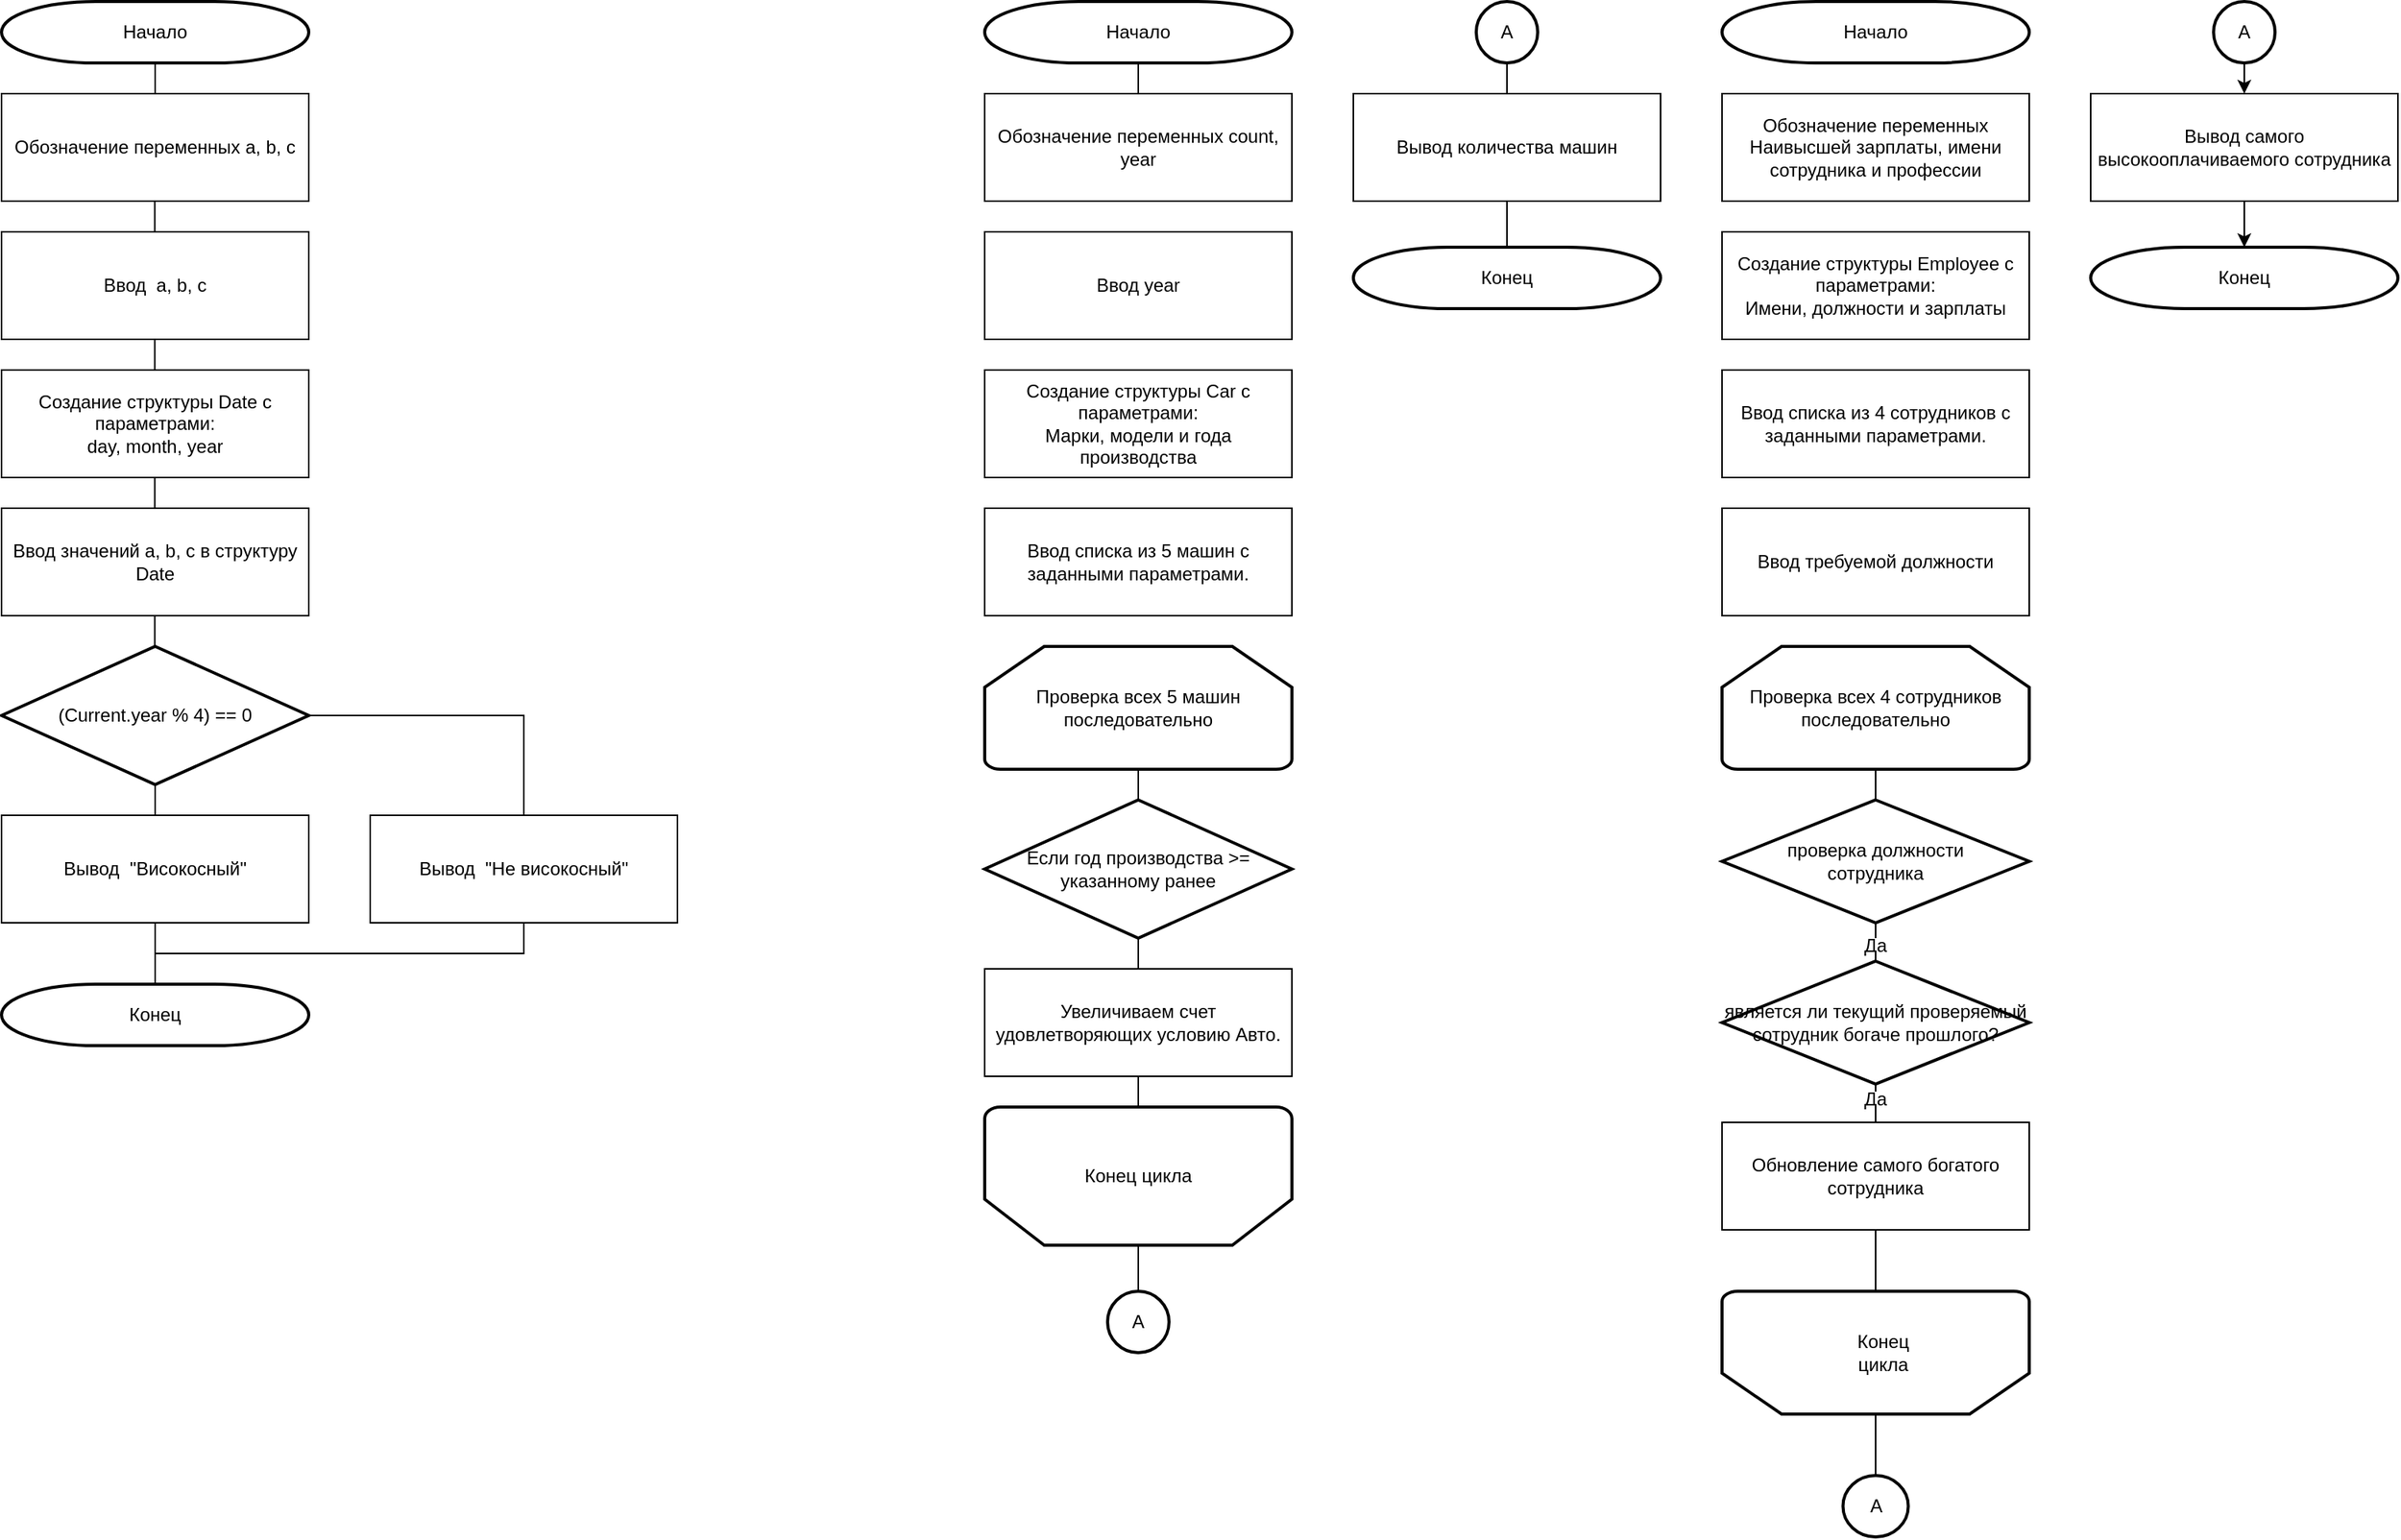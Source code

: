 <mxfile version="28.2.8">
  <diagram name="Страница — 1" id="2h7scUZYDOleVT9eCr8h">
    <mxGraphModel dx="843" dy="850" grid="1" gridSize="10" guides="1" tooltips="1" connect="1" arrows="1" fold="1" page="1" pageScale="1" pageWidth="850" pageHeight="1100" math="0" shadow="0">
      <root>
        <mxCell id="0" />
        <mxCell id="1" parent="0" />
        <mxCell id="y-ymg7cGG5x9sL3NGXeE-1" value="Начало" style="strokeWidth=2;html=1;shape=mxgraph.flowchart.terminator;whiteSpace=wrap;" vertex="1" parent="1">
          <mxGeometry x="80" y="40" width="200" height="40" as="geometry" />
        </mxCell>
        <mxCell id="y-ymg7cGG5x9sL3NGXeE-2" value="(Current.year % 4) == 0" style="strokeWidth=2;html=1;shape=mxgraph.flowchart.decision;whiteSpace=wrap;" vertex="1" parent="1">
          <mxGeometry x="80" y="460" width="200" height="90" as="geometry" />
        </mxCell>
        <mxCell id="y-ymg7cGG5x9sL3NGXeE-3" value="" style="endArrow=none;html=1;rounded=0;entryX=0.5;entryY=1;entryDx=0;entryDy=0;entryPerimeter=0;exitX=0.5;exitY=0;exitDx=0;exitDy=0;" edge="1" parent="1" target="y-ymg7cGG5x9sL3NGXeE-1">
          <mxGeometry width="50" height="50" relative="1" as="geometry">
            <mxPoint x="180" y="100" as="sourcePoint" />
            <mxPoint x="550" y="330" as="targetPoint" />
          </mxGeometry>
        </mxCell>
        <mxCell id="y-ymg7cGG5x9sL3NGXeE-4" value="" style="endArrow=none;html=1;rounded=0;entryX=0.5;entryY=1;entryDx=0;entryDy=0;entryPerimeter=0;exitX=0.5;exitY=0;exitDx=0;exitDy=0;" edge="1" parent="1">
          <mxGeometry width="50" height="50" relative="1" as="geometry">
            <mxPoint x="179.76" y="190" as="sourcePoint" />
            <mxPoint x="179.76" y="170" as="targetPoint" />
          </mxGeometry>
        </mxCell>
        <mxCell id="y-ymg7cGG5x9sL3NGXeE-5" value="" style="endArrow=none;html=1;rounded=0;entryX=0.5;entryY=1;entryDx=0;entryDy=0;entryPerimeter=0;exitX=0.5;exitY=0;exitDx=0;exitDy=0;" edge="1" parent="1">
          <mxGeometry width="50" height="50" relative="1" as="geometry">
            <mxPoint x="179.76" y="280" as="sourcePoint" />
            <mxPoint x="179.76" y="260" as="targetPoint" />
          </mxGeometry>
        </mxCell>
        <mxCell id="y-ymg7cGG5x9sL3NGXeE-6" value="" style="endArrow=none;html=1;rounded=0;entryX=0.5;entryY=1;entryDx=0;entryDy=0;entryPerimeter=0;exitX=0.5;exitY=0;exitDx=0;exitDy=0;" edge="1" parent="1">
          <mxGeometry width="50" height="50" relative="1" as="geometry">
            <mxPoint x="179.76" y="370" as="sourcePoint" />
            <mxPoint x="179.76" y="350" as="targetPoint" />
          </mxGeometry>
        </mxCell>
        <mxCell id="y-ymg7cGG5x9sL3NGXeE-7" value="" style="endArrow=none;html=1;rounded=0;entryX=0.5;entryY=1;entryDx=0;entryDy=0;entryPerimeter=0;exitX=0.5;exitY=0;exitDx=0;exitDy=0;" edge="1" parent="1">
          <mxGeometry width="50" height="50" relative="1" as="geometry">
            <mxPoint x="179.76" y="460" as="sourcePoint" />
            <mxPoint x="179.76" y="440" as="targetPoint" />
          </mxGeometry>
        </mxCell>
        <mxCell id="y-ymg7cGG5x9sL3NGXeE-8" value="" style="endArrow=none;html=1;rounded=0;entryX=0.5;entryY=1;entryDx=0;entryDy=0;entryPerimeter=0;exitX=0.5;exitY=0;exitDx=0;exitDy=0;" edge="1" parent="1" target="y-ymg7cGG5x9sL3NGXeE-2">
          <mxGeometry width="50" height="50" relative="1" as="geometry">
            <mxPoint x="180" y="570" as="sourcePoint" />
            <mxPoint x="100" y="550" as="targetPoint" />
          </mxGeometry>
        </mxCell>
        <mxCell id="y-ymg7cGG5x9sL3NGXeE-9" value="" style="endArrow=none;html=1;rounded=0;entryX=1;entryY=0.5;entryDx=0;entryDy=0;entryPerimeter=0;exitX=0.5;exitY=0;exitDx=0;exitDy=0;" edge="1" parent="1" source="y-ymg7cGG5x9sL3NGXeE-26" target="y-ymg7cGG5x9sL3NGXeE-2">
          <mxGeometry width="50" height="50" relative="1" as="geometry">
            <mxPoint x="340" y="570" as="sourcePoint" />
            <mxPoint x="370" y="490" as="targetPoint" />
            <Array as="points">
              <mxPoint x="420" y="505" />
            </Array>
          </mxGeometry>
        </mxCell>
        <mxCell id="y-ymg7cGG5x9sL3NGXeE-10" value="" style="endArrow=none;html=1;rounded=0;exitX=0.5;exitY=0;exitDx=0;exitDy=0;exitPerimeter=0;entryX=0.5;entryY=1;entryDx=0;entryDy=0;" edge="1" parent="1" target="y-ymg7cGG5x9sL3NGXeE-26">
          <mxGeometry width="50" height="50" relative="1" as="geometry">
            <mxPoint x="180" y="660" as="sourcePoint" />
            <mxPoint x="340" y="640" as="targetPoint" />
            <Array as="points">
              <mxPoint x="420" y="660" />
            </Array>
          </mxGeometry>
        </mxCell>
        <mxCell id="y-ymg7cGG5x9sL3NGXeE-11" value="" style="endArrow=none;html=1;rounded=0;entryX=0.5;entryY=1;entryDx=0;entryDy=0;exitX=0.5;exitY=0;exitDx=0;exitDy=0;exitPerimeter=0;" edge="1" parent="1" source="y-ymg7cGG5x9sL3NGXeE-27">
          <mxGeometry width="50" height="50" relative="1" as="geometry">
            <mxPoint x="180" y="670" as="sourcePoint" />
            <mxPoint x="180" y="640" as="targetPoint" />
          </mxGeometry>
        </mxCell>
        <mxCell id="y-ymg7cGG5x9sL3NGXeE-12" value="Начало" style="strokeWidth=2;html=1;shape=mxgraph.flowchart.terminator;whiteSpace=wrap;" vertex="1" parent="1">
          <mxGeometry x="720" y="40" width="200" height="40" as="geometry" />
        </mxCell>
        <mxCell id="y-ymg7cGG5x9sL3NGXeE-13" value="" style="endArrow=none;html=1;rounded=0;entryX=0.5;entryY=1;entryDx=0;entryDy=0;entryPerimeter=0;exitX=0.5;exitY=0;exitDx=0;exitDy=0;" edge="1" parent="1" target="y-ymg7cGG5x9sL3NGXeE-12">
          <mxGeometry width="50" height="50" relative="1" as="geometry">
            <mxPoint x="820" y="100" as="sourcePoint" />
            <mxPoint x="1190" y="330" as="targetPoint" />
          </mxGeometry>
        </mxCell>
        <mxCell id="y-ymg7cGG5x9sL3NGXeE-14" value="Проверка всех 5 машин последовательно" style="strokeWidth=2;html=1;shape=mxgraph.flowchart.loop_limit;whiteSpace=wrap;" vertex="1" parent="1">
          <mxGeometry x="720" y="460" width="200" height="80" as="geometry" />
        </mxCell>
        <mxCell id="y-ymg7cGG5x9sL3NGXeE-15" value="Если год производства &amp;gt;= указанному ранее" style="strokeWidth=2;html=1;shape=mxgraph.flowchart.decision;whiteSpace=wrap;" vertex="1" parent="1">
          <mxGeometry x="720" y="560" width="200" height="90" as="geometry" />
        </mxCell>
        <mxCell id="y-ymg7cGG5x9sL3NGXeE-16" value="" style="endArrow=none;html=1;rounded=0;entryX=0.5;entryY=1;entryDx=0;entryDy=0;entryPerimeter=0;exitX=0.5;exitY=0;exitDx=0;exitDy=0;exitPerimeter=0;" edge="1" parent="1" source="y-ymg7cGG5x9sL3NGXeE-15" target="y-ymg7cGG5x9sL3NGXeE-14">
          <mxGeometry width="50" height="50" relative="1" as="geometry">
            <mxPoint x="870" y="610" as="sourcePoint" />
            <mxPoint x="920" y="560" as="targetPoint" />
          </mxGeometry>
        </mxCell>
        <mxCell id="y-ymg7cGG5x9sL3NGXeE-17" value="A" style="strokeWidth=2;html=1;shape=mxgraph.flowchart.start_2;whiteSpace=wrap;" vertex="1" parent="1">
          <mxGeometry x="800" y="880" width="40" height="40" as="geometry" />
        </mxCell>
        <mxCell id="y-ymg7cGG5x9sL3NGXeE-18" value="A" style="strokeWidth=2;html=1;shape=mxgraph.flowchart.start_2;whiteSpace=wrap;" vertex="1" parent="1">
          <mxGeometry x="1040" y="40" width="40" height="40" as="geometry" />
        </mxCell>
        <mxCell id="y-ymg7cGG5x9sL3NGXeE-19" value="Начало" style="strokeWidth=2;html=1;shape=mxgraph.flowchart.terminator;whiteSpace=wrap;" vertex="1" parent="1">
          <mxGeometry x="1200" y="40" width="200" height="40" as="geometry" />
        </mxCell>
        <mxCell id="y-ymg7cGG5x9sL3NGXeE-20" value="Проверка всех 4 сотрудников последовательно" style="strokeWidth=2;html=1;shape=mxgraph.flowchart.loop_limit;whiteSpace=wrap;" vertex="1" parent="1">
          <mxGeometry x="1200" y="460" width="200" height="80" as="geometry" />
        </mxCell>
        <mxCell id="y-ymg7cGG5x9sL3NGXeE-21" value="Обозначение переменных a, b, c" style="rounded=0;whiteSpace=wrap;html=1;" vertex="1" parent="1">
          <mxGeometry x="80" y="100" width="200" height="70" as="geometry" />
        </mxCell>
        <mxCell id="y-ymg7cGG5x9sL3NGXeE-22" value="Ввод&amp;nbsp; a, b, c" style="rounded=0;whiteSpace=wrap;html=1;" vertex="1" parent="1">
          <mxGeometry x="80" y="190" width="200" height="70" as="geometry" />
        </mxCell>
        <mxCell id="y-ymg7cGG5x9sL3NGXeE-23" value="&lt;div&gt;Создание структуры Date с параметрами:&lt;/div&gt;&lt;div&gt;day, month, year&lt;/div&gt;" style="rounded=0;whiteSpace=wrap;html=1;" vertex="1" parent="1">
          <mxGeometry x="80" y="280" width="200" height="70" as="geometry" />
        </mxCell>
        <mxCell id="y-ymg7cGG5x9sL3NGXeE-24" value="Ввод значений a, b, c в структуру Date" style="rounded=0;whiteSpace=wrap;html=1;" vertex="1" parent="1">
          <mxGeometry x="80" y="370" width="200" height="70" as="geometry" />
        </mxCell>
        <mxCell id="y-ymg7cGG5x9sL3NGXeE-25" value="Вывод&amp;nbsp; &quot;Високосный&quot;" style="rounded=0;whiteSpace=wrap;html=1;" vertex="1" parent="1">
          <mxGeometry x="80" y="570" width="200" height="70" as="geometry" />
        </mxCell>
        <mxCell id="y-ymg7cGG5x9sL3NGXeE-26" value="Вывод&amp;nbsp; &quot;Не високосный&quot;" style="rounded=0;whiteSpace=wrap;html=1;" vertex="1" parent="1">
          <mxGeometry x="320" y="570" width="200" height="70" as="geometry" />
        </mxCell>
        <mxCell id="y-ymg7cGG5x9sL3NGXeE-27" value="Конец" style="strokeWidth=2;html=1;shape=mxgraph.flowchart.terminator;whiteSpace=wrap;" vertex="1" parent="1">
          <mxGeometry x="80" y="680" width="200" height="40" as="geometry" />
        </mxCell>
        <mxCell id="y-ymg7cGG5x9sL3NGXeE-28" value="Обозначение переменных count, year" style="rounded=0;whiteSpace=wrap;html=1;" vertex="1" parent="1">
          <mxGeometry x="720" y="100" width="200" height="70" as="geometry" />
        </mxCell>
        <mxCell id="y-ymg7cGG5x9sL3NGXeE-29" value="Ввод year" style="rounded=0;whiteSpace=wrap;html=1;" vertex="1" parent="1">
          <mxGeometry x="720" y="190" width="200" height="70" as="geometry" />
        </mxCell>
        <mxCell id="y-ymg7cGG5x9sL3NGXeE-30" value="&lt;div&gt;Создание структуры Car с параметрами:&lt;/div&gt;&lt;div&gt;Марки, модели и года производства&lt;/div&gt;" style="rounded=0;whiteSpace=wrap;html=1;" vertex="1" parent="1">
          <mxGeometry x="720" y="280" width="200" height="70" as="geometry" />
        </mxCell>
        <mxCell id="y-ymg7cGG5x9sL3NGXeE-31" value="Ввод списка из 5 машин с заданными параметрами." style="rounded=0;whiteSpace=wrap;html=1;" vertex="1" parent="1">
          <mxGeometry x="720" y="370" width="200" height="70" as="geometry" />
        </mxCell>
        <mxCell id="y-ymg7cGG5x9sL3NGXeE-32" value="Увеличиваем счет удовлетворяющих условию Авто." style="rounded=0;whiteSpace=wrap;html=1;" vertex="1" parent="1">
          <mxGeometry x="720" y="670" width="200" height="70" as="geometry" />
        </mxCell>
        <mxCell id="y-ymg7cGG5x9sL3NGXeE-33" value="" style="endArrow=none;html=1;rounded=0;entryX=0.5;entryY=1;entryDx=0;entryDy=0;entryPerimeter=0;exitX=0.5;exitY=0;exitDx=0;exitDy=0;" edge="1" parent="1" source="y-ymg7cGG5x9sL3NGXeE-32" target="y-ymg7cGG5x9sL3NGXeE-15">
          <mxGeometry width="50" height="50" relative="1" as="geometry">
            <mxPoint x="580" y="730" as="sourcePoint" />
            <mxPoint x="630" y="680" as="targetPoint" />
          </mxGeometry>
        </mxCell>
        <mxCell id="y-ymg7cGG5x9sL3NGXeE-34" value="" style="strokeWidth=2;html=1;shape=mxgraph.flowchart.loop_limit;whiteSpace=wrap;rotation=-180;" vertex="1" parent="1">
          <mxGeometry x="720" y="760" width="200" height="90" as="geometry" />
        </mxCell>
        <mxCell id="y-ymg7cGG5x9sL3NGXeE-35" value="Конец цикла" style="text;html=1;whiteSpace=wrap;strokeColor=none;fillColor=none;align=center;verticalAlign=middle;rounded=0;" vertex="1" parent="1">
          <mxGeometry x="775" y="790" width="90" height="30" as="geometry" />
        </mxCell>
        <mxCell id="y-ymg7cGG5x9sL3NGXeE-36" value="" style="endArrow=none;html=1;rounded=0;entryX=0.5;entryY=0;entryDx=0;entryDy=0;entryPerimeter=0;exitX=0.5;exitY=0;exitDx=0;exitDy=0;exitPerimeter=0;" edge="1" parent="1" source="y-ymg7cGG5x9sL3NGXeE-17" target="y-ymg7cGG5x9sL3NGXeE-34">
          <mxGeometry width="50" height="50" relative="1" as="geometry">
            <mxPoint x="660" y="940" as="sourcePoint" />
            <mxPoint x="710" y="890" as="targetPoint" />
          </mxGeometry>
        </mxCell>
        <mxCell id="y-ymg7cGG5x9sL3NGXeE-37" value="" style="endArrow=none;html=1;rounded=0;entryX=0.5;entryY=1;entryDx=0;entryDy=0;exitX=0.5;exitY=1;exitDx=0;exitDy=0;exitPerimeter=0;" edge="1" parent="1" source="y-ymg7cGG5x9sL3NGXeE-34" target="y-ymg7cGG5x9sL3NGXeE-32">
          <mxGeometry width="50" height="50" relative="1" as="geometry">
            <mxPoint x="610" y="810" as="sourcePoint" />
            <mxPoint x="660" y="760" as="targetPoint" />
          </mxGeometry>
        </mxCell>
        <mxCell id="y-ymg7cGG5x9sL3NGXeE-38" value="Вывод количества машин" style="rounded=0;whiteSpace=wrap;html=1;" vertex="1" parent="1">
          <mxGeometry x="960" y="100" width="200" height="70" as="geometry" />
        </mxCell>
        <mxCell id="y-ymg7cGG5x9sL3NGXeE-39" value="Конец" style="strokeWidth=2;html=1;shape=mxgraph.flowchart.terminator;whiteSpace=wrap;" vertex="1" parent="1">
          <mxGeometry x="960" y="200" width="200" height="40" as="geometry" />
        </mxCell>
        <mxCell id="y-ymg7cGG5x9sL3NGXeE-40" value="" style="endArrow=none;html=1;rounded=0;entryX=0.5;entryY=1;entryDx=0;entryDy=0;exitX=0.5;exitY=0;exitDx=0;exitDy=0;exitPerimeter=0;" edge="1" parent="1" source="y-ymg7cGG5x9sL3NGXeE-39" target="y-ymg7cGG5x9sL3NGXeE-38">
          <mxGeometry width="50" height="50" relative="1" as="geometry">
            <mxPoint x="970" y="260" as="sourcePoint" />
            <mxPoint x="1020" y="210" as="targetPoint" />
          </mxGeometry>
        </mxCell>
        <mxCell id="y-ymg7cGG5x9sL3NGXeE-41" value="" style="endArrow=none;html=1;rounded=0;entryX=0.5;entryY=1;entryDx=0;entryDy=0;entryPerimeter=0;exitX=0.5;exitY=0;exitDx=0;exitDy=0;" edge="1" parent="1" source="y-ymg7cGG5x9sL3NGXeE-38" target="y-ymg7cGG5x9sL3NGXeE-18">
          <mxGeometry width="50" height="50" relative="1" as="geometry">
            <mxPoint x="1070" y="130" as="sourcePoint" />
            <mxPoint x="1120" y="80" as="targetPoint" />
          </mxGeometry>
        </mxCell>
        <mxCell id="y-ymg7cGG5x9sL3NGXeE-42" value="Обозначение переменных Наивысшей зарплаты, имени сотрудника и профессии" style="rounded=0;whiteSpace=wrap;html=1;" vertex="1" parent="1">
          <mxGeometry x="1200" y="100" width="200" height="70" as="geometry" />
        </mxCell>
        <mxCell id="y-ymg7cGG5x9sL3NGXeE-43" value="&lt;div&gt;Создание структуры Employee с параметрами:&lt;/div&gt;&lt;div&gt;Имени, должности и зарплаты&lt;/div&gt;" style="rounded=0;whiteSpace=wrap;html=1;" vertex="1" parent="1">
          <mxGeometry x="1200" y="190" width="200" height="70" as="geometry" />
        </mxCell>
        <mxCell id="y-ymg7cGG5x9sL3NGXeE-44" value="Ввод списка из 4 сотрудников с заданными параметрами." style="rounded=0;whiteSpace=wrap;html=1;" vertex="1" parent="1">
          <mxGeometry x="1200" y="280" width="200" height="70" as="geometry" />
        </mxCell>
        <mxCell id="y-ymg7cGG5x9sL3NGXeE-45" value="Ввод требуемой должности" style="rounded=0;whiteSpace=wrap;html=1;" vertex="1" parent="1">
          <mxGeometry x="1200" y="370" width="200" height="70" as="geometry" />
        </mxCell>
        <mxCell id="y-ymg7cGG5x9sL3NGXeE-46" value="проверка должности&lt;div&gt;сотрудника&lt;/div&gt;" style="strokeWidth=2;html=1;shape=mxgraph.flowchart.decision;whiteSpace=wrap;" vertex="1" parent="1">
          <mxGeometry x="1200" y="560" width="200" height="80" as="geometry" />
        </mxCell>
        <mxCell id="y-ymg7cGG5x9sL3NGXeE-47" value="является ли текущий проверяемый сотрудник богаче прошлого?" style="strokeWidth=2;html=1;shape=mxgraph.flowchart.decision;whiteSpace=wrap;" vertex="1" parent="1">
          <mxGeometry x="1200" y="665" width="200" height="80" as="geometry" />
        </mxCell>
        <mxCell id="y-ymg7cGG5x9sL3NGXeE-48" value="" style="strokeWidth=2;html=1;shape=mxgraph.flowchart.loop_limit;whiteSpace=wrap;rotation=-180;" vertex="1" parent="1">
          <mxGeometry x="1200" y="880" width="200" height="80" as="geometry" />
        </mxCell>
        <mxCell id="y-ymg7cGG5x9sL3NGXeE-49" value="Конец цикла" style="text;html=1;whiteSpace=wrap;strokeColor=none;fillColor=none;align=center;verticalAlign=middle;rounded=0;" vertex="1" parent="1">
          <mxGeometry x="1275" y="905" width="60" height="30" as="geometry" />
        </mxCell>
        <mxCell id="y-ymg7cGG5x9sL3NGXeE-50" value="" style="endArrow=none;html=1;rounded=0;entryX=0.5;entryY=1;entryDx=0;entryDy=0;entryPerimeter=0;exitX=0.5;exitY=0;exitDx=0;exitDy=0;exitPerimeter=0;" edge="1" parent="1" source="y-ymg7cGG5x9sL3NGXeE-61" target="y-ymg7cGG5x9sL3NGXeE-46">
          <mxGeometry width="50" height="50" relative="1" as="geometry">
            <mxPoint x="1170" y="710" as="sourcePoint" />
            <mxPoint x="1220" y="660" as="targetPoint" />
          </mxGeometry>
        </mxCell>
        <mxCell id="y-ymg7cGG5x9sL3NGXeE-51" value="" style="endArrow=none;html=1;rounded=0;entryX=0.5;entryY=1;entryDx=0;entryDy=0;entryPerimeter=0;exitX=0.5;exitY=0;exitDx=0;exitDy=0;exitPerimeter=0;" edge="1" parent="1" source="y-ymg7cGG5x9sL3NGXeE-46" target="y-ymg7cGG5x9sL3NGXeE-20">
          <mxGeometry width="50" height="50" relative="1" as="geometry">
            <mxPoint x="1220" y="610" as="sourcePoint" />
            <mxPoint x="1270" y="560" as="targetPoint" />
          </mxGeometry>
        </mxCell>
        <mxCell id="y-ymg7cGG5x9sL3NGXeE-55" value="Обновление самого богатого сотрудника" style="rounded=0;whiteSpace=wrap;html=1;" vertex="1" parent="1">
          <mxGeometry x="1200" y="770" width="200" height="70" as="geometry" />
        </mxCell>
        <mxCell id="y-ymg7cGG5x9sL3NGXeE-56" value="" style="endArrow=none;html=1;rounded=0;entryX=0.5;entryY=1;entryDx=0;entryDy=0;entryPerimeter=0;exitX=0.5;exitY=0;exitDx=0;exitDy=0;" edge="1" parent="1" source="y-ymg7cGG5x9sL3NGXeE-63" target="y-ymg7cGG5x9sL3NGXeE-47">
          <mxGeometry width="50" height="50" relative="1" as="geometry">
            <mxPoint x="1060" y="820" as="sourcePoint" />
            <mxPoint x="1110" y="770" as="targetPoint" />
          </mxGeometry>
        </mxCell>
        <mxCell id="y-ymg7cGG5x9sL3NGXeE-57" value="" style="endArrow=none;html=1;rounded=0;entryX=0.5;entryY=1;entryDx=0;entryDy=0;exitX=0.5;exitY=1;exitDx=0;exitDy=0;exitPerimeter=0;" edge="1" parent="1" source="y-ymg7cGG5x9sL3NGXeE-48" target="y-ymg7cGG5x9sL3NGXeE-55">
          <mxGeometry width="50" height="50" relative="1" as="geometry">
            <mxPoint x="1140" y="930" as="sourcePoint" />
            <mxPoint x="1190" y="880" as="targetPoint" />
          </mxGeometry>
        </mxCell>
        <mxCell id="y-ymg7cGG5x9sL3NGXeE-60" value="" style="endArrow=none;html=1;rounded=0;entryX=0.5;entryY=1;entryDx=0;entryDy=0;entryPerimeter=0;exitX=0.5;exitY=0;exitDx=0;exitDy=0;exitPerimeter=0;" edge="1" parent="1" source="y-ymg7cGG5x9sL3NGXeE-47" target="y-ymg7cGG5x9sL3NGXeE-61">
          <mxGeometry width="50" height="50" relative="1" as="geometry">
            <mxPoint x="1300" y="665" as="sourcePoint" />
            <mxPoint x="1300" y="640" as="targetPoint" />
          </mxGeometry>
        </mxCell>
        <mxCell id="y-ymg7cGG5x9sL3NGXeE-61" value="Да" style="text;html=1;whiteSpace=wrap;strokeColor=none;fillColor=none;align=center;verticalAlign=middle;rounded=0;" vertex="1" parent="1">
          <mxGeometry x="1290" y="650" width="20" height="10" as="geometry" />
        </mxCell>
        <mxCell id="y-ymg7cGG5x9sL3NGXeE-62" value="" style="endArrow=none;html=1;rounded=0;entryX=0.5;entryY=1;entryDx=0;entryDy=0;entryPerimeter=0;exitX=0.5;exitY=0;exitDx=0;exitDy=0;" edge="1" parent="1" source="y-ymg7cGG5x9sL3NGXeE-55" target="y-ymg7cGG5x9sL3NGXeE-63">
          <mxGeometry width="50" height="50" relative="1" as="geometry">
            <mxPoint x="1300" y="770" as="sourcePoint" />
            <mxPoint x="1300" y="745" as="targetPoint" />
          </mxGeometry>
        </mxCell>
        <mxCell id="y-ymg7cGG5x9sL3NGXeE-63" value="Да" style="text;html=1;whiteSpace=wrap;strokeColor=none;fillColor=none;align=center;verticalAlign=middle;rounded=0;" vertex="1" parent="1">
          <mxGeometry x="1290" y="750" width="20" height="10" as="geometry" />
        </mxCell>
        <mxCell id="y-ymg7cGG5x9sL3NGXeE-64" value="A" style="strokeWidth=2;html=1;shape=mxgraph.flowchart.start_2;whiteSpace=wrap;" vertex="1" parent="1">
          <mxGeometry x="1278.75" y="1000" width="42.5" height="40" as="geometry" />
        </mxCell>
        <mxCell id="y-ymg7cGG5x9sL3NGXeE-65" value="A" style="strokeWidth=2;html=1;shape=mxgraph.flowchart.start_2;whiteSpace=wrap;" vertex="1" parent="1">
          <mxGeometry x="1520" y="40" width="40" height="40" as="geometry" />
        </mxCell>
        <mxCell id="y-ymg7cGG5x9sL3NGXeE-66" value="" style="endArrow=classic;html=1;rounded=0;exitX=0.5;exitY=1;exitDx=0;exitDy=0;exitPerimeter=0;entryX=0.5;entryY=0;entryDx=0;entryDy=0;" edge="1" parent="1" source="y-ymg7cGG5x9sL3NGXeE-65" target="y-ymg7cGG5x9sL3NGXeE-67">
          <mxGeometry width="50" height="50" relative="1" as="geometry">
            <mxPoint x="1520" y="200" as="sourcePoint" />
            <mxPoint x="1540" y="120" as="targetPoint" />
          </mxGeometry>
        </mxCell>
        <mxCell id="y-ymg7cGG5x9sL3NGXeE-67" value="Вывод самого высокооплачиваемого сотрудника" style="rounded=0;whiteSpace=wrap;html=1;" vertex="1" parent="1">
          <mxGeometry x="1440" y="100" width="200" height="70" as="geometry" />
        </mxCell>
        <mxCell id="y-ymg7cGG5x9sL3NGXeE-68" value="Конец" style="strokeWidth=2;html=1;shape=mxgraph.flowchart.terminator;whiteSpace=wrap;" vertex="1" parent="1">
          <mxGeometry x="1440" y="200" width="200" height="40" as="geometry" />
        </mxCell>
        <mxCell id="y-ymg7cGG5x9sL3NGXeE-69" value="" style="endArrow=classic;html=1;rounded=0;entryX=0.5;entryY=0;entryDx=0;entryDy=0;entryPerimeter=0;exitX=0.5;exitY=1;exitDx=0;exitDy=0;" edge="1" parent="1" source="y-ymg7cGG5x9sL3NGXeE-67" target="y-ymg7cGG5x9sL3NGXeE-68">
          <mxGeometry width="50" height="50" relative="1" as="geometry">
            <mxPoint x="1480" y="230" as="sourcePoint" />
            <mxPoint x="1530" y="180" as="targetPoint" />
          </mxGeometry>
        </mxCell>
        <mxCell id="y-ymg7cGG5x9sL3NGXeE-70" value="" style="endArrow=none;html=1;rounded=0;entryX=0.5;entryY=0;entryDx=0;entryDy=0;entryPerimeter=0;exitX=0.5;exitY=0;exitDx=0;exitDy=0;exitPerimeter=0;" edge="1" parent="1" source="y-ymg7cGG5x9sL3NGXeE-64" target="y-ymg7cGG5x9sL3NGXeE-48">
          <mxGeometry width="50" height="50" relative="1" as="geometry">
            <mxPoint x="1210" y="1040" as="sourcePoint" />
            <mxPoint x="1260" y="990" as="targetPoint" />
          </mxGeometry>
        </mxCell>
      </root>
    </mxGraphModel>
  </diagram>
</mxfile>

